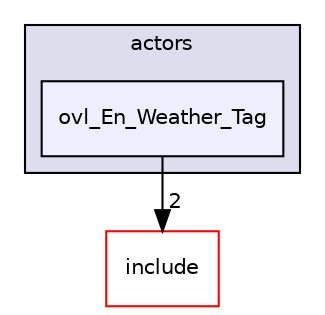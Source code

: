 digraph "src/overlays/actors/ovl_En_Weather_Tag" {
  compound=true
  node [ fontsize="10", fontname="Helvetica"];
  edge [ labelfontsize="10", labelfontname="Helvetica"];
  subgraph clusterdir_e93473484be31ce7bcb356bd643a22f8 {
    graph [ bgcolor="#ddddee", pencolor="black", label="actors" fontname="Helvetica", fontsize="10", URL="dir_e93473484be31ce7bcb356bd643a22f8.html"]
  dir_73b26c8a053e0853b16caca5ed87e459 [shape=box, label="ovl_En_Weather_Tag", style="filled", fillcolor="#eeeeff", pencolor="black", URL="dir_73b26c8a053e0853b16caca5ed87e459.html"];
  }
  dir_d44c64559bbebec7f509842c48db8b23 [shape=box label="include" fillcolor="white" style="filled" color="red" URL="dir_d44c64559bbebec7f509842c48db8b23.html"];
  dir_73b26c8a053e0853b16caca5ed87e459->dir_d44c64559bbebec7f509842c48db8b23 [headlabel="2", labeldistance=1.5 headhref="dir_000377_000000.html"];
}
